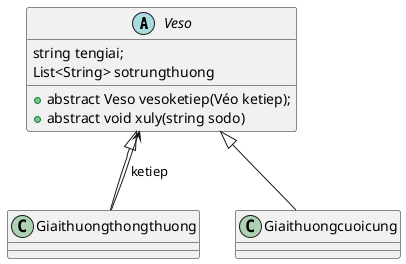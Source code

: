 @startuml
'https://plantuml.com/class-diagram

abstract class Veso{
    string tengiai;
    List<String> sotrungthuong
    +abstract Veso vesoketiep(Véo ketiep);
    + abstract void xuly(string sodo)
}
class Giaithuongthongthuong
class Giaithuongcuoicung
Veso<|--Giaithuongthongthuong
Veso<|--Giaithuongcuoicung
Giaithuongthongthuong-->Veso:ketiep
@enduml